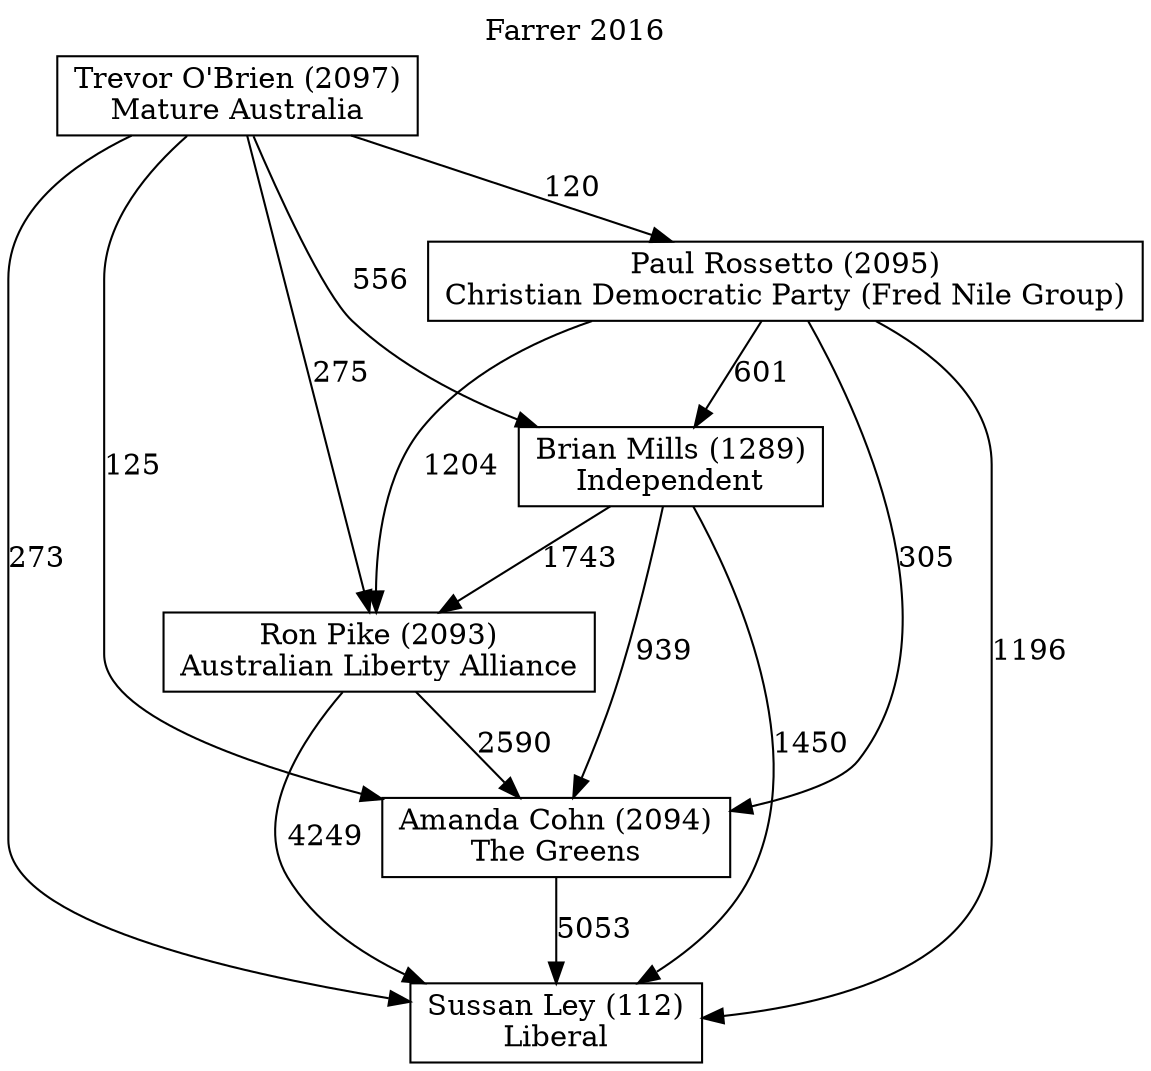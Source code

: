 // House preference flow
digraph "Sussan Ley (112)_Farrer_2016" {
	graph [label="Farrer 2016" labelloc=t mclimit=10]
	node [shape=box]
	"Paul Rossetto (2095)" [label="Paul Rossetto (2095)
Christian Democratic Party (Fred Nile Group)"]
	"Sussan Ley (112)" [label="Sussan Ley (112)
Liberal"]
	"Trevor O'Brien (2097)" [label="Trevor O'Brien (2097)
Mature Australia"]
	"Amanda Cohn (2094)" [label="Amanda Cohn (2094)
The Greens"]
	"Brian Mills (1289)" [label="Brian Mills (1289)
Independent"]
	"Ron Pike (2093)" [label="Ron Pike (2093)
Australian Liberty Alliance"]
	"Paul Rossetto (2095)" -> "Ron Pike (2093)" [label=1204]
	"Trevor O'Brien (2097)" -> "Amanda Cohn (2094)" [label=125]
	"Brian Mills (1289)" -> "Amanda Cohn (2094)" [label=939]
	"Trevor O'Brien (2097)" -> "Ron Pike (2093)" [label=275]
	"Paul Rossetto (2095)" -> "Amanda Cohn (2094)" [label=305]
	"Trevor O'Brien (2097)" -> "Sussan Ley (112)" [label=273]
	"Paul Rossetto (2095)" -> "Brian Mills (1289)" [label=601]
	"Paul Rossetto (2095)" -> "Sussan Ley (112)" [label=1196]
	"Amanda Cohn (2094)" -> "Sussan Ley (112)" [label=5053]
	"Brian Mills (1289)" -> "Sussan Ley (112)" [label=1450]
	"Trevor O'Brien (2097)" -> "Brian Mills (1289)" [label=556]
	"Brian Mills (1289)" -> "Ron Pike (2093)" [label=1743]
	"Ron Pike (2093)" -> "Sussan Ley (112)" [label=4249]
	"Trevor O'Brien (2097)" -> "Paul Rossetto (2095)" [label=120]
	"Ron Pike (2093)" -> "Amanda Cohn (2094)" [label=2590]
}

